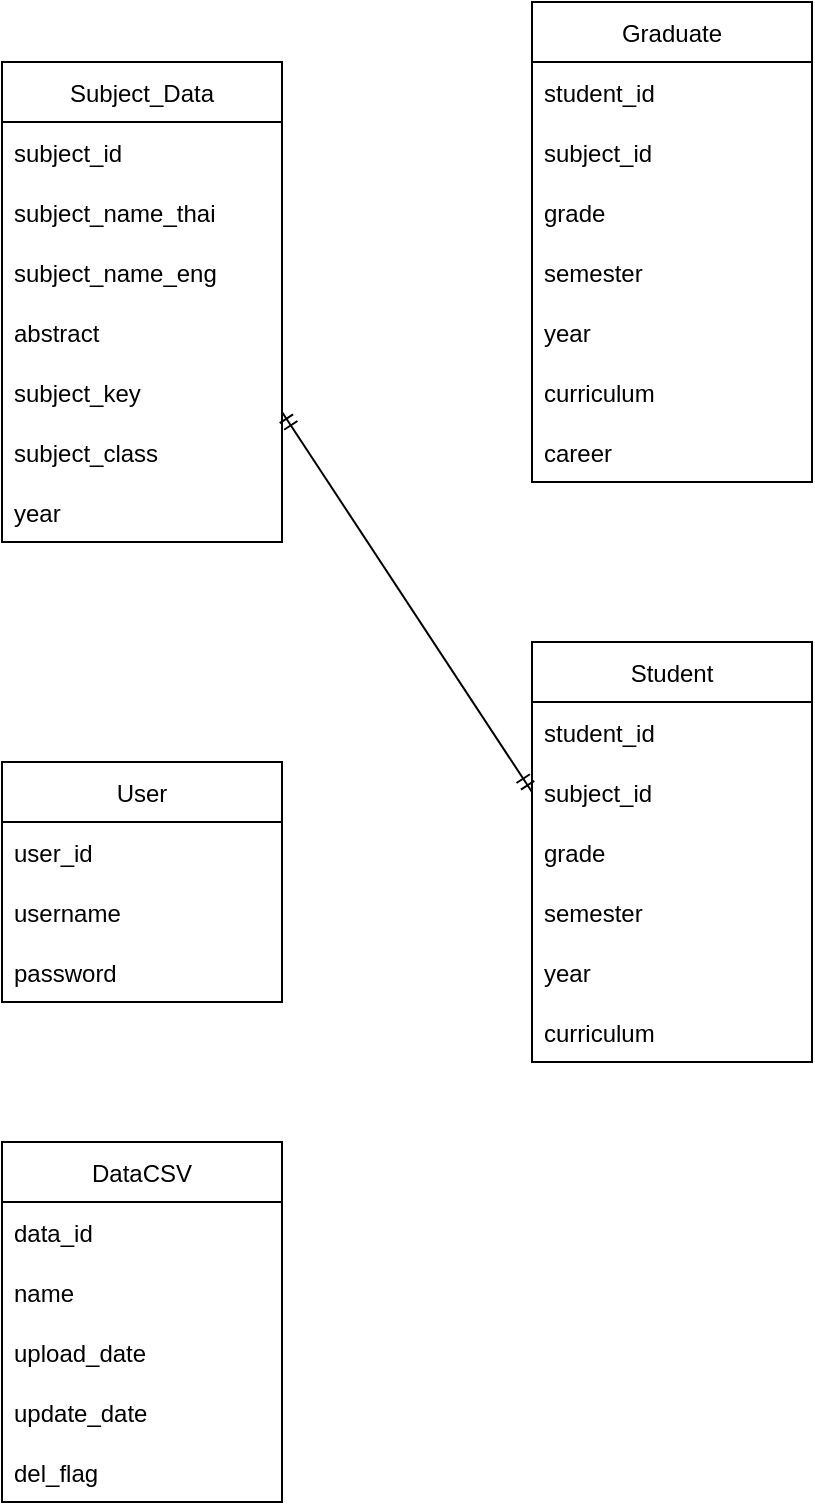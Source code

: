 <mxfile version="20.4.0" type="device"><diagram id="R2lEEEUBdFMjLlhIrx00" name="Page-1"><mxGraphModel dx="700" dy="784" grid="1" gridSize="10" guides="1" tooltips="1" connect="1" arrows="1" fold="1" page="1" pageScale="1" pageWidth="850" pageHeight="1100" math="0" shadow="0" extFonts="Permanent Marker^https://fonts.googleapis.com/css?family=Permanent+Marker"><root><mxCell id="0"/><mxCell id="1" parent="0"/><mxCell id="76vfN8I9lBESQKzIqNd5-2" value="User" style="swimlane;fontStyle=0;childLayout=stackLayout;horizontal=1;startSize=30;horizontalStack=0;resizeParent=1;resizeParentMax=0;resizeLast=0;collapsible=1;marginBottom=0;" parent="1" vertex="1"><mxGeometry x="90" y="400" width="140" height="120" as="geometry"><mxRectangle x="80" y="40" width="70" height="30" as="alternateBounds"/></mxGeometry></mxCell><mxCell id="76vfN8I9lBESQKzIqNd5-3" value="user_id" style="text;strokeColor=none;fillColor=none;align=left;verticalAlign=middle;spacingLeft=4;spacingRight=4;overflow=hidden;points=[[0,0.5],[1,0.5]];portConstraint=eastwest;rotatable=0;" parent="76vfN8I9lBESQKzIqNd5-2" vertex="1"><mxGeometry y="30" width="140" height="30" as="geometry"/></mxCell><mxCell id="76vfN8I9lBESQKzIqNd5-4" value="username" style="text;strokeColor=none;fillColor=none;align=left;verticalAlign=middle;spacingLeft=4;spacingRight=4;overflow=hidden;points=[[0,0.5],[1,0.5]];portConstraint=eastwest;rotatable=0;" parent="76vfN8I9lBESQKzIqNd5-2" vertex="1"><mxGeometry y="60" width="140" height="30" as="geometry"/></mxCell><mxCell id="76vfN8I9lBESQKzIqNd5-5" value="password" style="text;strokeColor=none;fillColor=none;align=left;verticalAlign=middle;spacingLeft=4;spacingRight=4;overflow=hidden;points=[[0,0.5],[1,0.5]];portConstraint=eastwest;rotatable=0;" parent="76vfN8I9lBESQKzIqNd5-2" vertex="1"><mxGeometry y="90" width="140" height="30" as="geometry"/></mxCell><mxCell id="76vfN8I9lBESQKzIqNd5-6" value="Subject_Data" style="swimlane;fontStyle=0;childLayout=stackLayout;horizontal=1;startSize=30;horizontalStack=0;resizeParent=1;resizeParentMax=0;resizeLast=0;collapsible=1;marginBottom=0;" parent="1" vertex="1"><mxGeometry x="90" y="50" width="140" height="240" as="geometry"/></mxCell><mxCell id="76vfN8I9lBESQKzIqNd5-7" value="subject_id" style="text;strokeColor=none;fillColor=none;align=left;verticalAlign=middle;spacingLeft=4;spacingRight=4;overflow=hidden;points=[[0,0.5],[1,0.5]];portConstraint=eastwest;rotatable=0;" parent="76vfN8I9lBESQKzIqNd5-6" vertex="1"><mxGeometry y="30" width="140" height="30" as="geometry"/></mxCell><mxCell id="76vfN8I9lBESQKzIqNd5-8" value="subject_name_thai" style="text;strokeColor=none;fillColor=none;align=left;verticalAlign=middle;spacingLeft=4;spacingRight=4;overflow=hidden;points=[[0,0.5],[1,0.5]];portConstraint=eastwest;rotatable=0;" parent="76vfN8I9lBESQKzIqNd5-6" vertex="1"><mxGeometry y="60" width="140" height="30" as="geometry"/></mxCell><mxCell id="76vfN8I9lBESQKzIqNd5-45" value="subject_name_eng" style="text;strokeColor=none;fillColor=none;align=left;verticalAlign=middle;spacingLeft=4;spacingRight=4;overflow=hidden;points=[[0,0.5],[1,0.5]];portConstraint=eastwest;rotatable=0;" parent="76vfN8I9lBESQKzIqNd5-6" vertex="1"><mxGeometry y="90" width="140" height="30" as="geometry"/></mxCell><mxCell id="76vfN8I9lBESQKzIqNd5-9" value="abstract" style="text;strokeColor=none;fillColor=none;align=left;verticalAlign=middle;spacingLeft=4;spacingRight=4;overflow=hidden;points=[[0,0.5],[1,0.5]];portConstraint=eastwest;rotatable=0;" parent="76vfN8I9lBESQKzIqNd5-6" vertex="1"><mxGeometry y="120" width="140" height="30" as="geometry"/></mxCell><mxCell id="76vfN8I9lBESQKzIqNd5-59" value="subject_key" style="text;strokeColor=none;fillColor=none;align=left;verticalAlign=middle;spacingLeft=4;spacingRight=4;overflow=hidden;points=[[0,0.5],[1,0.5]];portConstraint=eastwest;rotatable=0;" parent="76vfN8I9lBESQKzIqNd5-6" vertex="1"><mxGeometry y="150" width="140" height="30" as="geometry"/></mxCell><mxCell id="hMtrB01RHuGbJnfFMLYb-1" value="subject_class" style="text;strokeColor=none;fillColor=none;align=left;verticalAlign=middle;spacingLeft=4;spacingRight=4;overflow=hidden;points=[[0,0.5],[1,0.5]];portConstraint=eastwest;rotatable=0;" parent="76vfN8I9lBESQKzIqNd5-6" vertex="1"><mxGeometry y="180" width="140" height="30" as="geometry"/></mxCell><mxCell id="jbFTQErzp_02Uv3W5fSh-1" value="year" style="text;strokeColor=none;fillColor=none;align=left;verticalAlign=middle;spacingLeft=4;spacingRight=4;overflow=hidden;points=[[0,0.5],[1,0.5]];portConstraint=eastwest;rotatable=0;" parent="76vfN8I9lBESQKzIqNd5-6" vertex="1"><mxGeometry y="210" width="140" height="30" as="geometry"/></mxCell><mxCell id="76vfN8I9lBESQKzIqNd5-12" value="Graduate" style="swimlane;fontStyle=0;childLayout=stackLayout;horizontal=1;startSize=30;horizontalStack=0;resizeParent=1;resizeParentMax=0;resizeLast=0;collapsible=1;marginBottom=0;" parent="1" vertex="1"><mxGeometry x="355" y="20" width="140" height="240" as="geometry"/></mxCell><mxCell id="76vfN8I9lBESQKzIqNd5-20" value="student_id" style="text;strokeColor=none;fillColor=none;align=left;verticalAlign=middle;spacingLeft=4;spacingRight=4;overflow=hidden;points=[[0,0.5],[1,0.5]];portConstraint=eastwest;rotatable=0;" parent="76vfN8I9lBESQKzIqNd5-12" vertex="1"><mxGeometry y="30" width="140" height="30" as="geometry"/></mxCell><mxCell id="jbFTQErzp_02Uv3W5fSh-2" value="subject_id" style="text;strokeColor=none;fillColor=none;align=left;verticalAlign=middle;spacingLeft=4;spacingRight=4;overflow=hidden;points=[[0,0.5],[1,0.5]];portConstraint=eastwest;rotatable=0;" parent="76vfN8I9lBESQKzIqNd5-12" vertex="1"><mxGeometry y="60" width="140" height="30" as="geometry"/></mxCell><mxCell id="jbFTQErzp_02Uv3W5fSh-3" value="grade" style="text;strokeColor=none;fillColor=none;align=left;verticalAlign=middle;spacingLeft=4;spacingRight=4;overflow=hidden;points=[[0,0.5],[1,0.5]];portConstraint=eastwest;rotatable=0;" parent="76vfN8I9lBESQKzIqNd5-12" vertex="1"><mxGeometry y="90" width="140" height="30" as="geometry"/></mxCell><mxCell id="jbFTQErzp_02Uv3W5fSh-4" value="semester" style="text;strokeColor=none;fillColor=none;align=left;verticalAlign=middle;spacingLeft=4;spacingRight=4;overflow=hidden;points=[[0,0.5],[1,0.5]];portConstraint=eastwest;rotatable=0;" parent="76vfN8I9lBESQKzIqNd5-12" vertex="1"><mxGeometry y="120" width="140" height="30" as="geometry"/></mxCell><mxCell id="76vfN8I9lBESQKzIqNd5-21" value="year" style="text;strokeColor=none;fillColor=none;align=left;verticalAlign=middle;spacingLeft=4;spacingRight=4;overflow=hidden;points=[[0,0.5],[1,0.5]];portConstraint=eastwest;rotatable=0;" parent="76vfN8I9lBESQKzIqNd5-12" vertex="1"><mxGeometry y="150" width="140" height="30" as="geometry"/></mxCell><mxCell id="76vfN8I9lBESQKzIqNd5-23" value="curriculum" style="text;strokeColor=none;fillColor=none;align=left;verticalAlign=middle;spacingLeft=4;spacingRight=4;overflow=hidden;points=[[0,0.5],[1,0.5]];portConstraint=eastwest;rotatable=0;" parent="76vfN8I9lBESQKzIqNd5-12" vertex="1"><mxGeometry y="180" width="140" height="30" as="geometry"/></mxCell><mxCell id="76vfN8I9lBESQKzIqNd5-75" value="career" style="text;strokeColor=none;fillColor=none;align=left;verticalAlign=middle;spacingLeft=4;spacingRight=4;overflow=hidden;points=[[0,0.5],[1,0.5]];portConstraint=eastwest;rotatable=0;" parent="76vfN8I9lBESQKzIqNd5-12" vertex="1"><mxGeometry y="210" width="140" height="30" as="geometry"/></mxCell><mxCell id="76vfN8I9lBESQKzIqNd5-63" value="DataCSV" style="swimlane;fontStyle=0;childLayout=stackLayout;horizontal=1;startSize=30;horizontalStack=0;resizeParent=1;resizeParentMax=0;resizeLast=0;collapsible=1;marginBottom=0;" parent="1" vertex="1"><mxGeometry x="90" y="590" width="140" height="180" as="geometry"><mxRectangle x="80" y="40" width="70" height="30" as="alternateBounds"/></mxGeometry></mxCell><mxCell id="76vfN8I9lBESQKzIqNd5-64" value="data_id" style="text;strokeColor=none;fillColor=none;align=left;verticalAlign=middle;spacingLeft=4;spacingRight=4;overflow=hidden;points=[[0,0.5],[1,0.5]];portConstraint=eastwest;rotatable=0;" parent="76vfN8I9lBESQKzIqNd5-63" vertex="1"><mxGeometry y="30" width="140" height="30" as="geometry"/></mxCell><mxCell id="76vfN8I9lBESQKzIqNd5-65" value="name" style="text;strokeColor=none;fillColor=none;align=left;verticalAlign=middle;spacingLeft=4;spacingRight=4;overflow=hidden;points=[[0,0.5],[1,0.5]];portConstraint=eastwest;rotatable=0;" parent="76vfN8I9lBESQKzIqNd5-63" vertex="1"><mxGeometry y="60" width="140" height="30" as="geometry"/></mxCell><mxCell id="76vfN8I9lBESQKzIqNd5-66" value="upload_date" style="text;strokeColor=none;fillColor=none;align=left;verticalAlign=middle;spacingLeft=4;spacingRight=4;overflow=hidden;points=[[0,0.5],[1,0.5]];portConstraint=eastwest;rotatable=0;" parent="76vfN8I9lBESQKzIqNd5-63" vertex="1"><mxGeometry y="90" width="140" height="30" as="geometry"/></mxCell><mxCell id="76vfN8I9lBESQKzIqNd5-68" value="update_date" style="text;strokeColor=none;fillColor=none;align=left;verticalAlign=middle;spacingLeft=4;spacingRight=4;overflow=hidden;points=[[0,0.5],[1,0.5]];portConstraint=eastwest;rotatable=0;" parent="76vfN8I9lBESQKzIqNd5-63" vertex="1"><mxGeometry y="120" width="140" height="30" as="geometry"/></mxCell><mxCell id="76vfN8I9lBESQKzIqNd5-67" value="del_flag" style="text;strokeColor=none;fillColor=none;align=left;verticalAlign=middle;spacingLeft=4;spacingRight=4;overflow=hidden;points=[[0,0.5],[1,0.5]];portConstraint=eastwest;rotatable=0;" parent="76vfN8I9lBESQKzIqNd5-63" vertex="1"><mxGeometry y="150" width="140" height="30" as="geometry"/></mxCell><mxCell id="jbFTQErzp_02Uv3W5fSh-6" value="Student" style="swimlane;fontStyle=0;childLayout=stackLayout;horizontal=1;startSize=30;horizontalStack=0;resizeParent=1;resizeParentMax=0;resizeLast=0;collapsible=1;marginBottom=0;" parent="1" vertex="1"><mxGeometry x="355" y="340" width="140" height="210" as="geometry"/></mxCell><mxCell id="jbFTQErzp_02Uv3W5fSh-7" value="student_id" style="text;strokeColor=none;fillColor=none;align=left;verticalAlign=middle;spacingLeft=4;spacingRight=4;overflow=hidden;points=[[0,0.5],[1,0.5]];portConstraint=eastwest;rotatable=0;" parent="jbFTQErzp_02Uv3W5fSh-6" vertex="1"><mxGeometry y="30" width="140" height="30" as="geometry"/></mxCell><mxCell id="jbFTQErzp_02Uv3W5fSh-8" value="subject_id" style="text;strokeColor=none;fillColor=none;align=left;verticalAlign=middle;spacingLeft=4;spacingRight=4;overflow=hidden;points=[[0,0.5],[1,0.5]];portConstraint=eastwest;rotatable=0;" parent="jbFTQErzp_02Uv3W5fSh-6" vertex="1"><mxGeometry y="60" width="140" height="30" as="geometry"/></mxCell><mxCell id="jbFTQErzp_02Uv3W5fSh-9" value="grade" style="text;strokeColor=none;fillColor=none;align=left;verticalAlign=middle;spacingLeft=4;spacingRight=4;overflow=hidden;points=[[0,0.5],[1,0.5]];portConstraint=eastwest;rotatable=0;" parent="jbFTQErzp_02Uv3W5fSh-6" vertex="1"><mxGeometry y="90" width="140" height="30" as="geometry"/></mxCell><mxCell id="jbFTQErzp_02Uv3W5fSh-10" value="semester" style="text;strokeColor=none;fillColor=none;align=left;verticalAlign=middle;spacingLeft=4;spacingRight=4;overflow=hidden;points=[[0,0.5],[1,0.5]];portConstraint=eastwest;rotatable=0;" parent="jbFTQErzp_02Uv3W5fSh-6" vertex="1"><mxGeometry y="120" width="140" height="30" as="geometry"/></mxCell><mxCell id="jbFTQErzp_02Uv3W5fSh-11" value="year" style="text;strokeColor=none;fillColor=none;align=left;verticalAlign=middle;spacingLeft=4;spacingRight=4;overflow=hidden;points=[[0,0.5],[1,0.5]];portConstraint=eastwest;rotatable=0;" parent="jbFTQErzp_02Uv3W5fSh-6" vertex="1"><mxGeometry y="150" width="140" height="30" as="geometry"/></mxCell><mxCell id="jbFTQErzp_02Uv3W5fSh-12" value="curriculum" style="text;strokeColor=none;fillColor=none;align=left;verticalAlign=middle;spacingLeft=4;spacingRight=4;overflow=hidden;points=[[0,0.5],[1,0.5]];portConstraint=eastwest;rotatable=0;" parent="jbFTQErzp_02Uv3W5fSh-6" vertex="1"><mxGeometry y="180" width="140" height="30" as="geometry"/></mxCell><mxCell id="jbFTQErzp_02Uv3W5fSh-16" value="" style="fontSize=12;html=1;endArrow=ERmandOne;startArrow=ERmandOne;rounded=0;exitX=0;exitY=0.5;exitDx=0;exitDy=0;" parent="1" source="jbFTQErzp_02Uv3W5fSh-8" edge="1"><mxGeometry width="100" height="100" relative="1" as="geometry"><mxPoint x="470" y="105" as="sourcePoint"/><mxPoint x="230" y="225" as="targetPoint"/></mxGeometry></mxCell></root></mxGraphModel></diagram></mxfile>